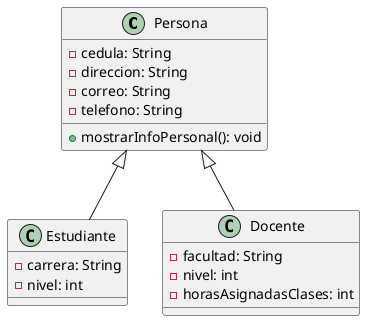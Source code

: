 @startuml


class Persona {
  - cedula: String
  - direccion: String
  - correo: String
  - telefono: String
  + mostrarInfoPersonal(): void
}

class Estudiante {
  - carrera: String
  - nivel: int
}

class Docente {
  - facultad: String
  - nivel: int
  - horasAsignadasClases: int
}

Persona <|-- Estudiante
Persona <|-- Docente



@enduml